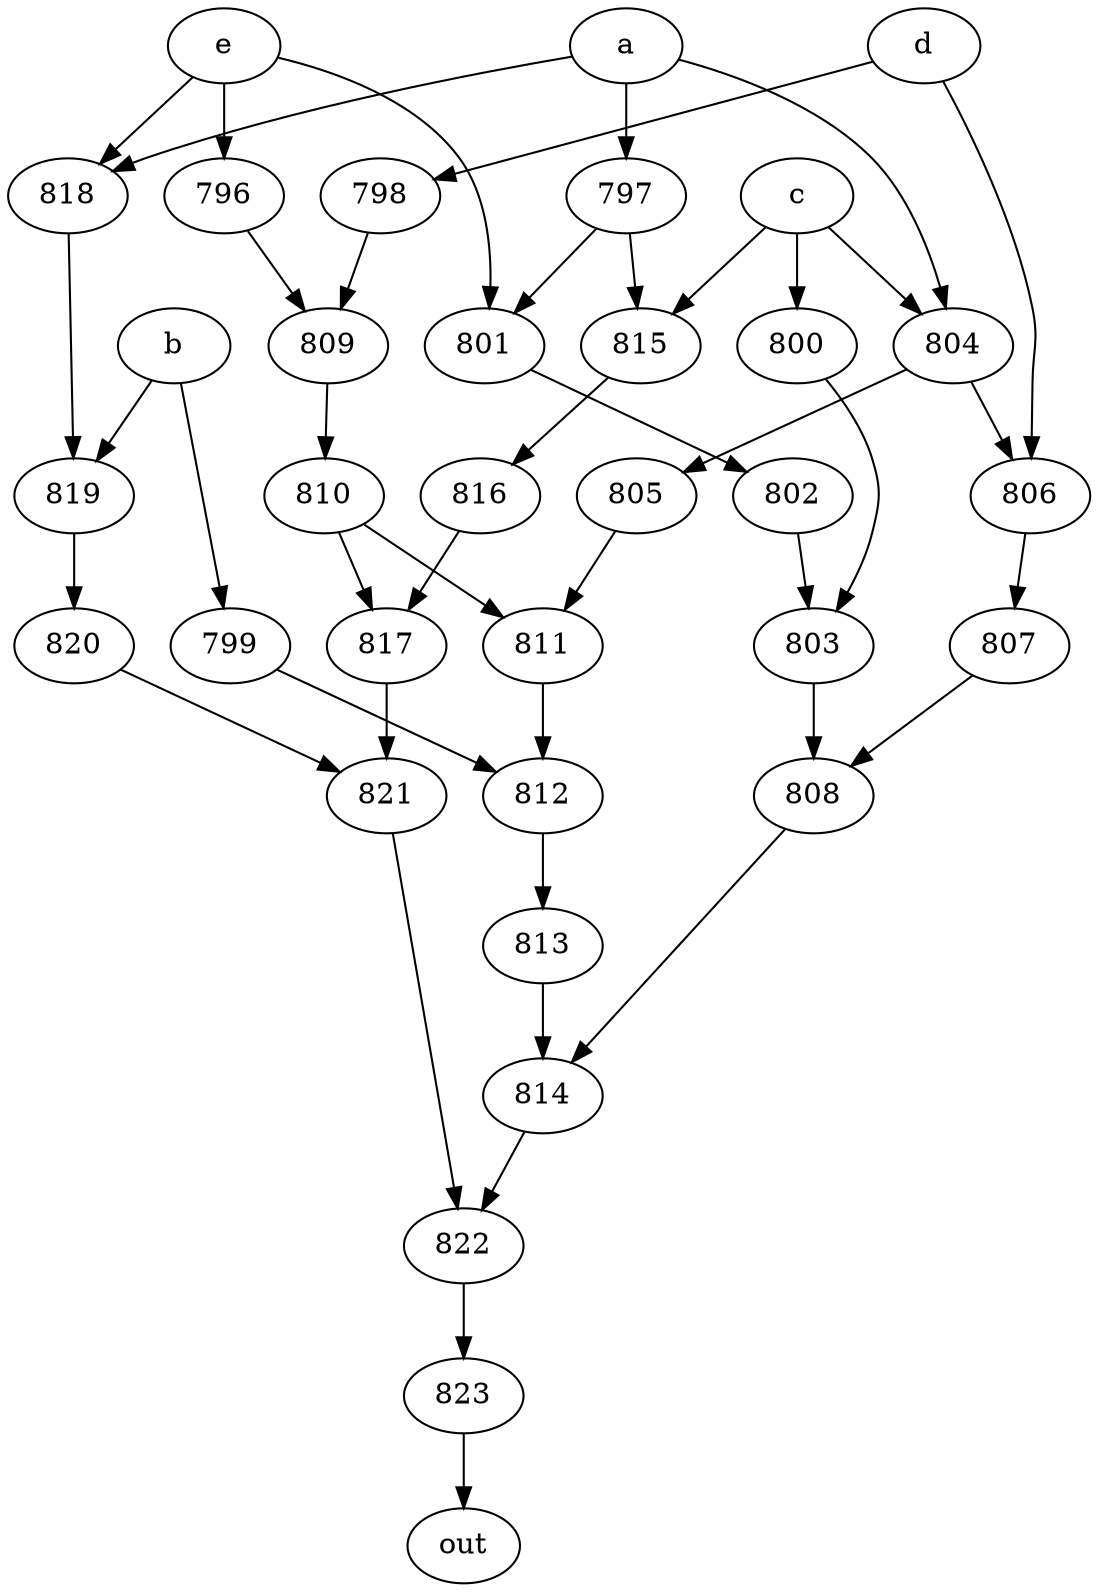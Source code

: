 strict digraph "" {
	823 -> out;
	a -> 797;
	a -> 804;
	a -> 818;
	797 -> 801;
	797 -> 815;
	804 -> 805;
	804 -> 806;
	818 -> 819;
	801 -> 802;
	815 -> 816;
	805 -> 811;
	806 -> 807;
	819 -> 820;
	b -> 819;
	b -> 799;
	799 -> 812;
	812 -> 813;
	820 -> 821;
	c -> 804;
	c -> 815;
	c -> 800;
	800 -> 803;
	803 -> 808;
	816 -> 817;
	d -> 806;
	d -> 798;
	798 -> 809;
	809 -> 810;
	807 -> 808;
	e -> 818;
	e -> 801;
	e -> 796;
	796 -> 809;
	802 -> 803;
	810 -> 811;
	810 -> 817;
	813 -> 814;
	808 -> 814;
	814 -> 822;
	811 -> 812;
	822 -> 823;
	817 -> 821;
	821 -> 822;
}
